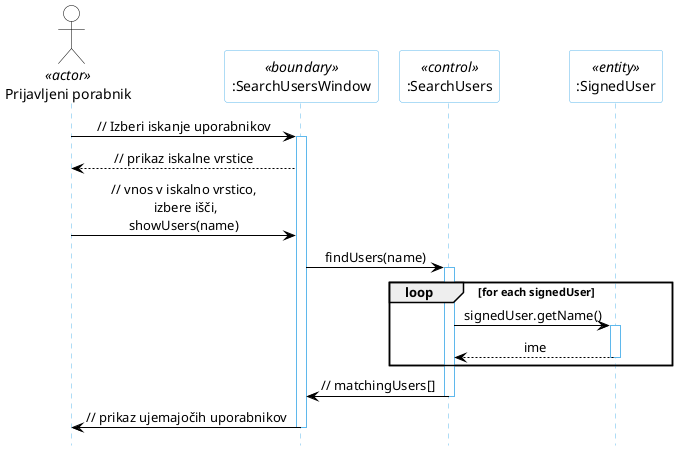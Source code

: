 @startuml urejanjeSeznamaOpravil
hide footbox

skinparam backgroundcolor transparent
skinparam defaultTextAlignment center
skinparam actorBorderColor black
skinparam actorBackgroundColor white
skinparam arrowColor black  
skinparam sequenceLifeLineBorderColor #5FB8EC
skinparam sequenceParticipantBorderColor #5FB8EC
skinparam sequenceParticipantBackgroundColor white

actor "Prijavljeni porabnik" as pup<<actor>>
participant ":SearchUsersWindow" as Vmesnik <<boundary>>
participant ":SearchUsers" as search <<control>>
participant ":SignedUser" as signedUser <<entity>>



pup -> Vmesnik: // Izberi iskanje uporabnikov

activate Vmesnik
pup <-- Vmesnik: // prikaz iskalne vrstice
''todo a je kle že showUsers(name), da se prikaze seznam useh uporabnikov
pup -> Vmesnik: // vnos v iskalno vrstico,\n izbere išči,\nshowUsers(name)
Vmesnik -> search: findUsers(name)
activate search
loop for each signedUser
search -> signedUser: signedUser.getName()
activate signedUser
signedUser --> search: ime
deactivate signedUser
end
search -> Vmesnik: // matchingUsers[]
deactivate search
Vmesnik -> pup: // prikaz ujemajočih uporabnikov
deactivate Vmesnik